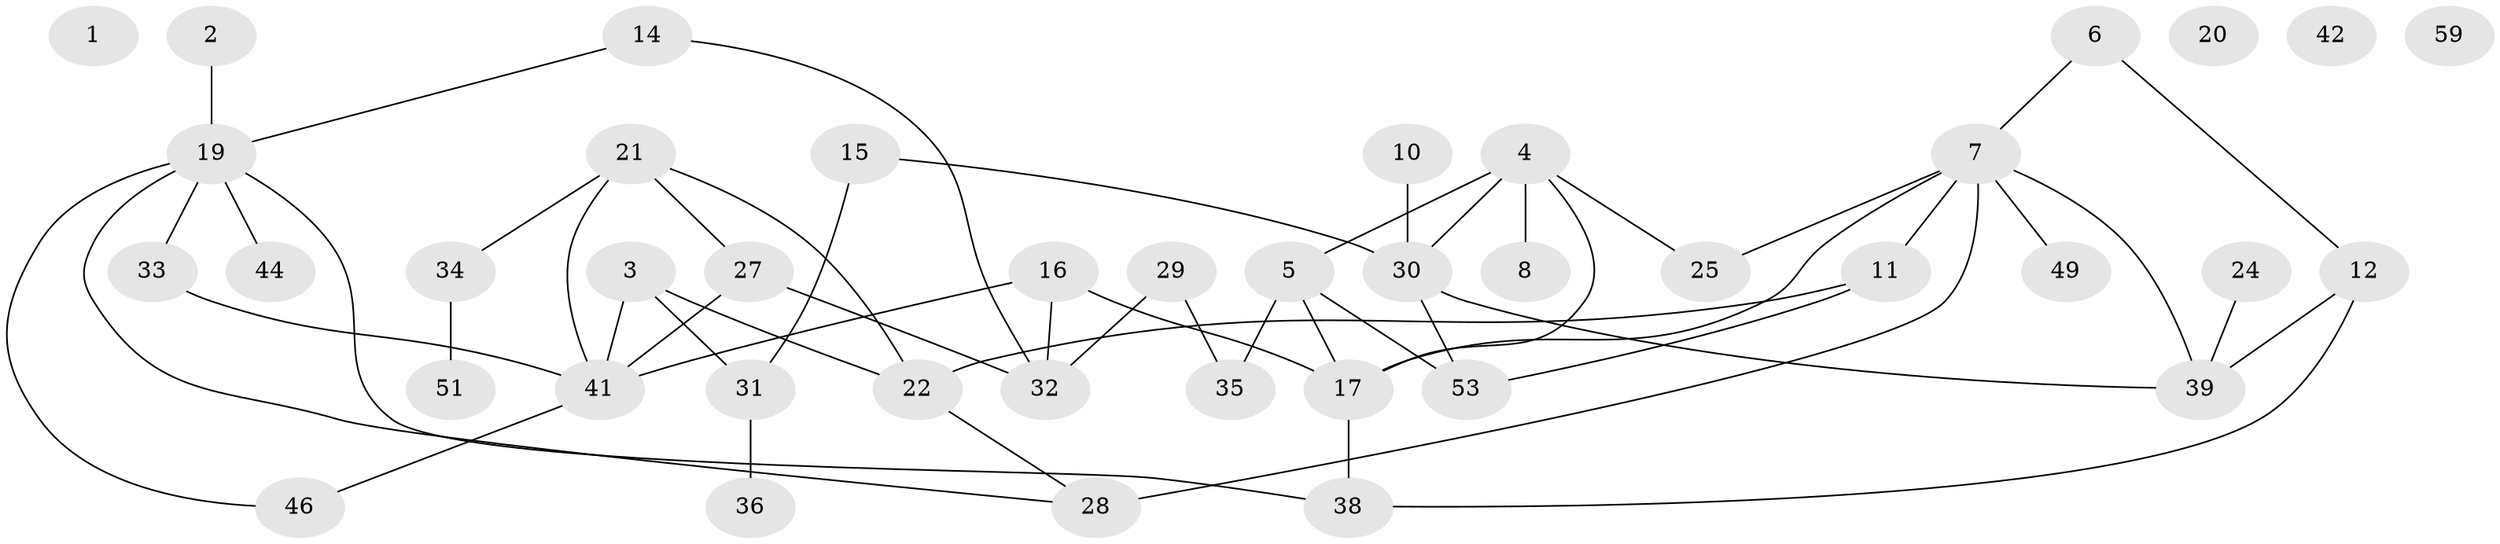 // original degree distribution, {0: 0.06349206349206349, 1: 0.1746031746031746, 4: 0.15873015873015872, 5: 0.047619047619047616, 2: 0.25396825396825395, 6: 0.015873015873015872, 3: 0.2857142857142857}
// Generated by graph-tools (version 1.1) at 2025/41/03/06/25 10:41:19]
// undirected, 41 vertices, 54 edges
graph export_dot {
graph [start="1"]
  node [color=gray90,style=filled];
  1;
  2;
  3 [super="+13"];
  4 [super="+9"];
  5 [super="+23"];
  6;
  7 [super="+37"];
  8;
  10;
  11 [super="+43"];
  12;
  14 [super="+47"];
  15 [super="+52"];
  16 [super="+26"];
  17 [super="+18"];
  19 [super="+48"];
  20;
  21 [super="+58"];
  22 [super="+63"];
  24;
  25;
  27 [super="+57"];
  28 [super="+40"];
  29;
  30 [super="+54"];
  31 [super="+61"];
  32 [super="+50"];
  33;
  34 [super="+55"];
  35;
  36;
  38 [super="+62"];
  39 [super="+45"];
  41 [super="+60"];
  42;
  44;
  46;
  49 [super="+56"];
  51;
  53;
  59;
  2 -- 19;
  3 -- 41;
  3 -- 22;
  3 -- 31;
  4 -- 8 [weight=2];
  4 -- 17;
  4 -- 30;
  4 -- 25;
  4 -- 5;
  5 -- 35 [weight=2];
  5 -- 53;
  5 -- 17;
  6 -- 7;
  6 -- 12;
  7 -- 11;
  7 -- 28 [weight=2];
  7 -- 39;
  7 -- 49;
  7 -- 17;
  7 -- 25;
  10 -- 30;
  11 -- 53;
  11 -- 22;
  12 -- 39;
  12 -- 38;
  14 -- 19;
  14 -- 32;
  15 -- 30;
  15 -- 31;
  16 -- 32;
  16 -- 41;
  16 -- 17;
  17 -- 38;
  19 -- 46;
  19 -- 33;
  19 -- 44;
  19 -- 38;
  19 -- 28;
  21 -- 27;
  21 -- 22;
  21 -- 41;
  21 -- 34;
  22 -- 28;
  24 -- 39;
  27 -- 41;
  27 -- 32;
  29 -- 32;
  29 -- 35;
  30 -- 53;
  30 -- 39;
  31 -- 36;
  33 -- 41;
  34 -- 51;
  41 -- 46;
}
